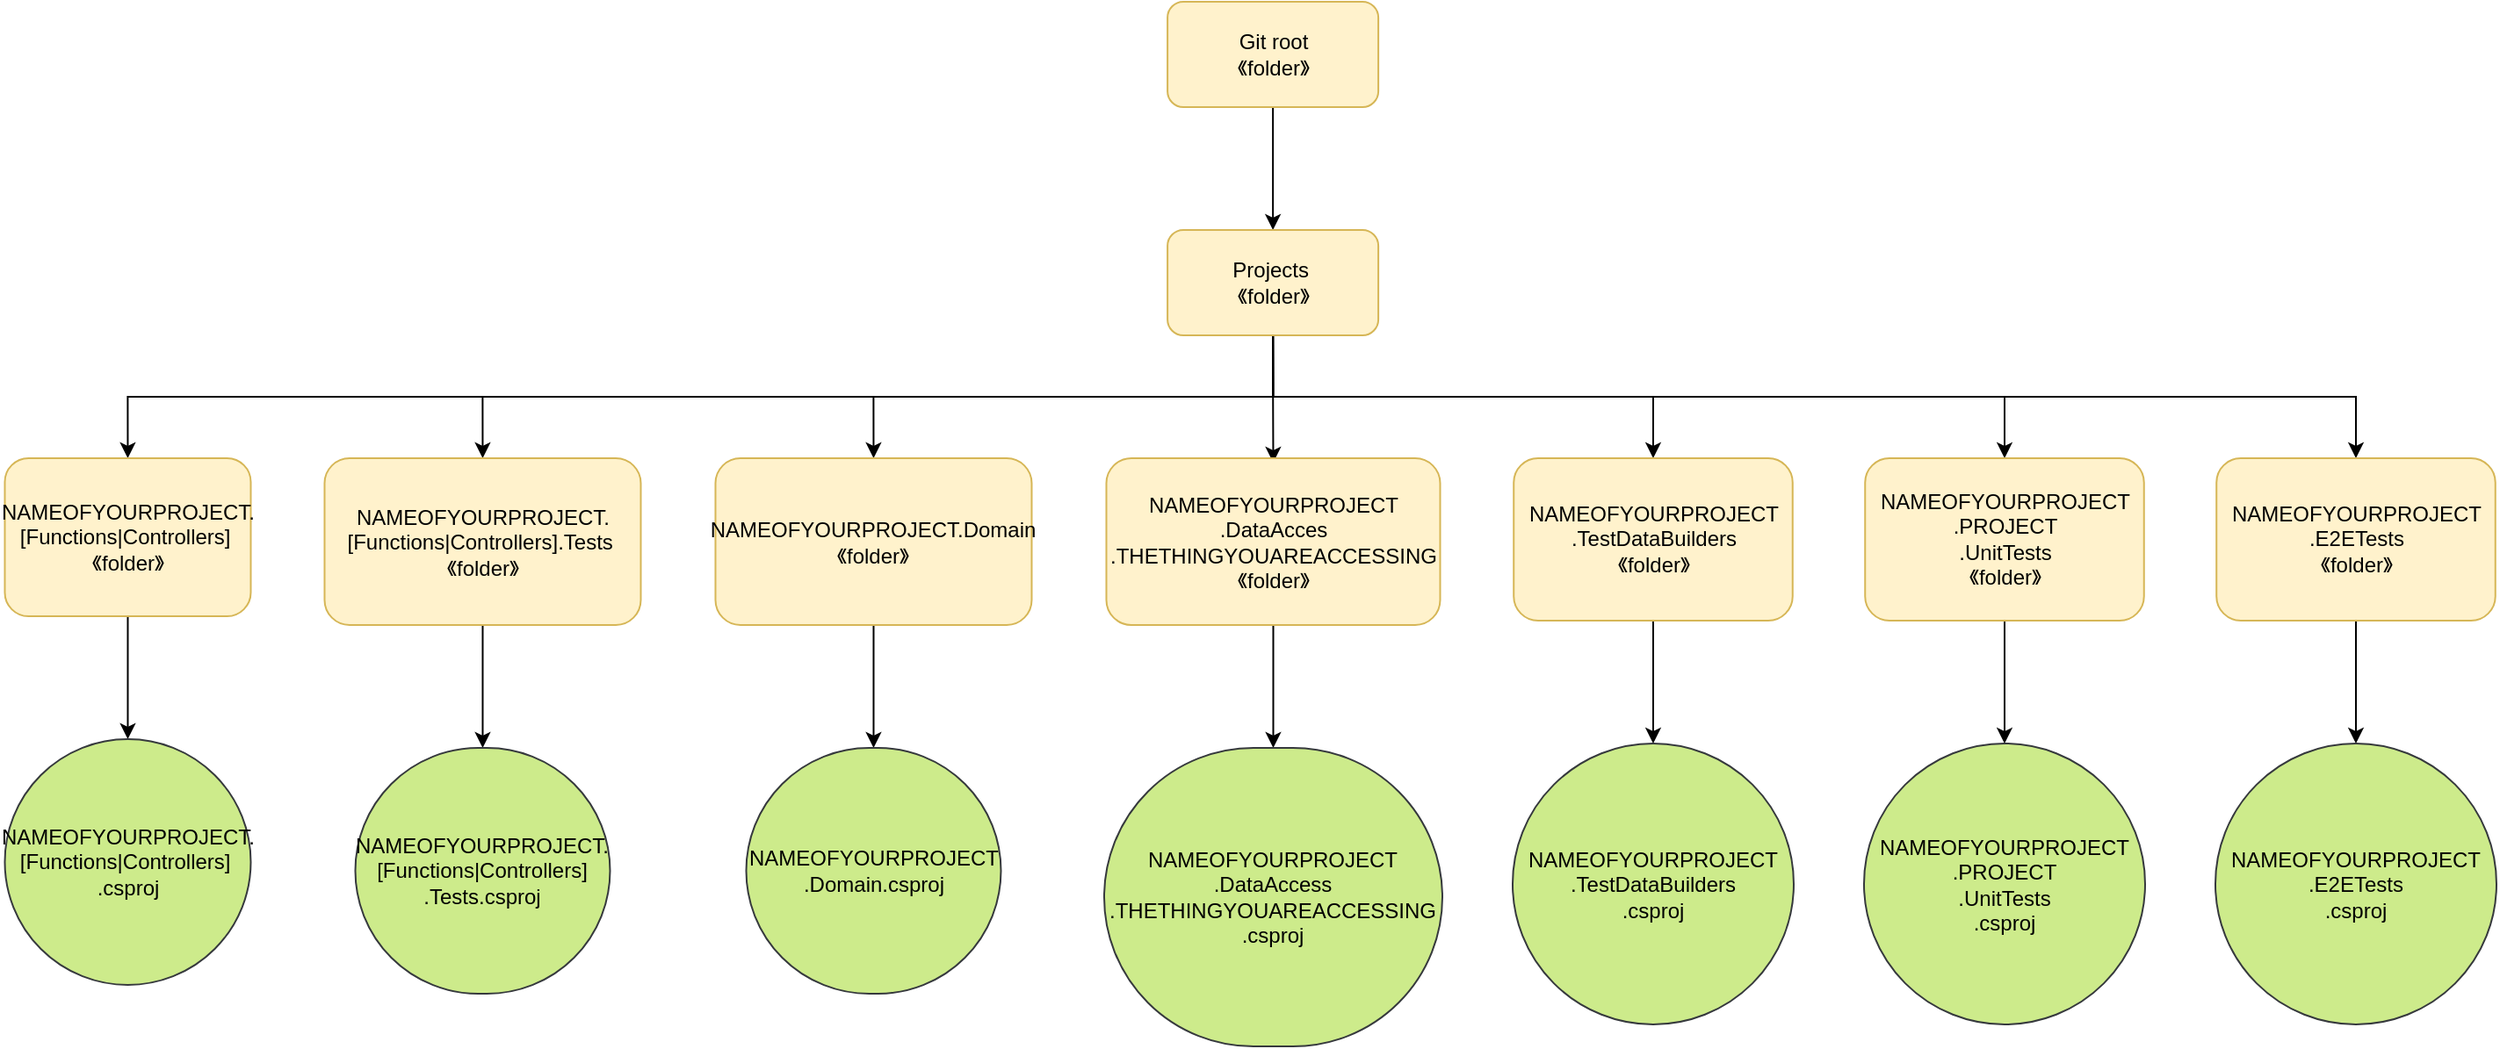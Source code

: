 <mxfile version="14.2.9" type="github">
  <diagram id="prtHgNgQTEPvFCAcTncT" name="Page-1">
    <mxGraphModel dx="867" dy="491" grid="1" gridSize="10" guides="1" tooltips="1" connect="1" arrows="1" fold="1" page="1" pageScale="1" pageWidth="827" pageHeight="1169" background="#ffffff" math="0" shadow="0">
      <root>
        <mxCell id="0" />
        <mxCell id="1" parent="0" />
        <mxCell id="NEZ7RZ7i4HVP9aI7dhXX-5" style="edgeStyle=orthogonalEdgeStyle;rounded=0;orthogonalLoop=1;jettySize=auto;html=1;orthogonal=1;" parent="1" source="NEZ7RZ7i4HVP9aI7dhXX-1" target="NEZ7RZ7i4HVP9aI7dhXX-3" edge="1">
          <mxGeometry relative="1" as="geometry" />
        </mxCell>
        <mxCell id="NEZ7RZ7i4HVP9aI7dhXX-1" value="Git root &lt;br&gt;《folder》" style="rounded=1;whiteSpace=wrap;html=1;fillColor=#fff2cc;strokeColor=#d6b656;" parent="1" vertex="1">
          <mxGeometry x="1297.557" width="120" height="60" as="geometry" />
        </mxCell>
        <mxCell id="NEZ7RZ7i4HVP9aI7dhXX-7" value="" style="edgeStyle=orthogonalEdgeStyle;orthogonalLoop=1;jettySize=auto;html=1;orthogonal=1;entryX=0.5;entryY=0;entryDx=0;entryDy=0;jumpStyle=none;rounded=0;snapToPoint=1;bendable=0;noJump=0;exitX=0.5;exitY=1;exitDx=0;exitDy=0;" parent="1" source="NEZ7RZ7i4HVP9aI7dhXX-3" target="NEZ7RZ7i4HVP9aI7dhXX-4" edge="1">
          <mxGeometry relative="1" as="geometry" />
        </mxCell>
        <mxCell id="NEZ7RZ7i4HVP9aI7dhXX-9" style="edgeStyle=orthogonalEdgeStyle;rounded=0;orthogonalLoop=1;jettySize=auto;html=1;entryX=0.5;entryY=0;entryDx=0;entryDy=0;orthogonal=1;exitX=0.5;exitY=1;exitDx=0;exitDy=0;" parent="1" source="NEZ7RZ7i4HVP9aI7dhXX-3" target="NEZ7RZ7i4HVP9aI7dhXX-8" edge="1">
          <mxGeometry relative="1" as="geometry" />
        </mxCell>
        <mxCell id="NEZ7RZ7i4HVP9aI7dhXX-18" style="edgeStyle=orthogonalEdgeStyle;rounded=0;orthogonalLoop=1;jettySize=auto;html=1;entryX=0.5;entryY=0;entryDx=0;entryDy=0;exitX=0.5;exitY=1;exitDx=0;exitDy=0;orthogonal=1;" parent="1" source="NEZ7RZ7i4HVP9aI7dhXX-3" target="NEZ7RZ7i4HVP9aI7dhXX-16" edge="1">
          <mxGeometry relative="1" as="geometry" />
        </mxCell>
        <mxCell id="NEZ7RZ7i4HVP9aI7dhXX-24" style="edgeStyle=orthogonalEdgeStyle;rounded=0;orthogonalLoop=1;jettySize=auto;html=1;entryX=0.5;entryY=0.026;entryDx=0;entryDy=0;entryPerimeter=0;exitX=0.5;exitY=1;exitDx=0;exitDy=0;orthogonal=1;" parent="1" source="NEZ7RZ7i4HVP9aI7dhXX-3" target="NEZ7RZ7i4HVP9aI7dhXX-21" edge="1">
          <mxGeometry relative="1" as="geometry">
            <mxPoint x="200" y="180" as="sourcePoint" />
            <mxPoint x="710" y="210" as="targetPoint" />
          </mxGeometry>
        </mxCell>
        <mxCell id="sw0Yx1cx7FWXNq0BttTU-4" style="edgeStyle=orthogonalEdgeStyle;rounded=0;orthogonalLoop=1;jettySize=auto;html=1;entryX=0.5;entryY=0;entryDx=0;entryDy=0;exitX=0.5;exitY=1;exitDx=0;exitDy=0;orthogonal=1;" edge="1" parent="1" source="NEZ7RZ7i4HVP9aI7dhXX-3" target="sw0Yx1cx7FWXNq0BttTU-1">
          <mxGeometry relative="1" as="geometry" />
        </mxCell>
        <mxCell id="sw0Yx1cx7FWXNq0BttTU-8" style="edgeStyle=orthogonalEdgeStyle;rounded=0;orthogonalLoop=1;jettySize=auto;html=1;exitX=0.5;exitY=1;exitDx=0;exitDy=0;orthogonal=1;" edge="1" parent="1" source="NEZ7RZ7i4HVP9aI7dhXX-3" target="sw0Yx1cx7FWXNq0BttTU-5">
          <mxGeometry relative="1" as="geometry" />
        </mxCell>
        <mxCell id="sw0Yx1cx7FWXNq0BttTU-12" style="edgeStyle=orthogonalEdgeStyle;rounded=0;orthogonalLoop=1;jettySize=auto;html=1;exitX=0.5;exitY=1;exitDx=0;exitDy=0;orthogonal=1;" edge="1" parent="1" source="NEZ7RZ7i4HVP9aI7dhXX-3" target="sw0Yx1cx7FWXNq0BttTU-9">
          <mxGeometry relative="1" as="geometry" />
        </mxCell>
        <mxCell id="NEZ7RZ7i4HVP9aI7dhXX-3" value="Projects&amp;nbsp;&lt;br&gt;《folder》" style="rounded=1;whiteSpace=wrap;html=1;fillColor=#fff2cc;strokeColor=#d6b656;" parent="1" vertex="1">
          <mxGeometry x="1297.557" y="130" width="120" height="60" as="geometry" />
        </mxCell>
        <mxCell id="NEZ7RZ7i4HVP9aI7dhXX-11" style="edgeStyle=orthogonalEdgeStyle;rounded=0;orthogonalLoop=1;jettySize=auto;html=1;orthogonal=1;" parent="1" source="NEZ7RZ7i4HVP9aI7dhXX-4" target="NEZ7RZ7i4HVP9aI7dhXX-10" edge="1">
          <mxGeometry relative="1" as="geometry" />
        </mxCell>
        <mxCell id="NEZ7RZ7i4HVP9aI7dhXX-4" value="NAMEOFYOURPROJECT.[Functions|Controllers]&amp;nbsp;&lt;br&gt;《folder》" style="rounded=1;whiteSpace=wrap;html=1;fillColor=#fff2cc;strokeColor=#d6b656;" parent="1" vertex="1">
          <mxGeometry x="635.744" y="260" width="140" height="90" as="geometry" />
        </mxCell>
        <mxCell id="NEZ7RZ7i4HVP9aI7dhXX-15" style="edgeStyle=orthogonalEdgeStyle;rounded=0;orthogonalLoop=1;jettySize=auto;html=1;entryX=0.5;entryY=0;entryDx=0;entryDy=0;orthogonal=1;" parent="1" source="NEZ7RZ7i4HVP9aI7dhXX-8" target="NEZ7RZ7i4HVP9aI7dhXX-12" edge="1">
          <mxGeometry relative="1" as="geometry" />
        </mxCell>
        <mxCell id="NEZ7RZ7i4HVP9aI7dhXX-8" value="NAMEOFYOURPROJECT.[Functions|Controllers].Tests&amp;nbsp;&lt;br&gt;《folder》" style="rounded=1;whiteSpace=wrap;html=1;fillColor=#fff2cc;strokeColor=#d6b656;treeMoving=0;deletable=0;treeFolding=0;comic=0;autosize=0;" parent="1" vertex="1">
          <mxGeometry x="817.744" y="260" width="180" height="95" as="geometry" />
        </mxCell>
        <mxCell id="NEZ7RZ7i4HVP9aI7dhXX-10" value="NAMEOFYOURPROJECT.[Functions|Controllers]&amp;nbsp;&lt;br&gt;.csproj" style="rounded=1;whiteSpace=wrap;html=1;fillColor=#cdeb8b;strokeColor=#36393d;arcSize=50;" parent="1" vertex="1">
          <mxGeometry x="635.744" y="420" width="140" height="140" as="geometry" />
        </mxCell>
        <mxCell id="NEZ7RZ7i4HVP9aI7dhXX-12" value="NAMEOFYOURPROJECT.[Functions|Controllers]&lt;br&gt;.Tests.csproj" style="rounded=1;whiteSpace=wrap;html=1;fillColor=#cdeb8b;strokeColor=#36393d;treeMoving=0;deletable=0;treeFolding=0;comic=0;autosize=0;arcSize=50;" parent="1" vertex="1">
          <mxGeometry x="835.244" y="425" width="145" height="140" as="geometry" />
        </mxCell>
        <mxCell id="NEZ7RZ7i4HVP9aI7dhXX-20" style="edgeStyle=orthogonalEdgeStyle;rounded=0;orthogonalLoop=1;jettySize=auto;html=1;entryX=0.5;entryY=0;entryDx=0;entryDy=0;orthogonal=1;exitX=0.5;exitY=1;exitDx=0;exitDy=0;" parent="1" source="NEZ7RZ7i4HVP9aI7dhXX-16" target="NEZ7RZ7i4HVP9aI7dhXX-17" edge="1">
          <mxGeometry relative="1" as="geometry" />
        </mxCell>
        <mxCell id="NEZ7RZ7i4HVP9aI7dhXX-16" value="NAMEOFYOURPROJECT.Domain&lt;br&gt;《folder》" style="rounded=1;whiteSpace=wrap;html=1;fillColor=#fff2cc;strokeColor=#d6b656;treeMoving=0;deletable=0;treeFolding=0;comic=0;autosize=0;" parent="1" vertex="1">
          <mxGeometry x="1040.244" y="260" width="180" height="95" as="geometry" />
        </mxCell>
        <mxCell id="NEZ7RZ7i4HVP9aI7dhXX-17" value="NAMEOFYOURPROJECT&lt;br&gt;.Domain.csproj" style="rounded=1;whiteSpace=wrap;html=1;fillColor=#cdeb8b;strokeColor=#36393d;treeMoving=0;deletable=0;treeFolding=0;comic=0;autosize=0;arcSize=50;" parent="1" vertex="1">
          <mxGeometry x="1057.744" y="425" width="145" height="140" as="geometry" />
        </mxCell>
        <mxCell id="NEZ7RZ7i4HVP9aI7dhXX-23" style="edgeStyle=orthogonalEdgeStyle;rounded=0;orthogonalLoop=1;jettySize=auto;html=1;entryX=0.5;entryY=0;entryDx=0;entryDy=0;orthogonal=1;exitX=0.5;exitY=1;exitDx=0;exitDy=0;" parent="1" source="NEZ7RZ7i4HVP9aI7dhXX-21" target="NEZ7RZ7i4HVP9aI7dhXX-22" edge="1">
          <mxGeometry relative="1" as="geometry" />
        </mxCell>
        <mxCell id="NEZ7RZ7i4HVP9aI7dhXX-21" value="NAMEOFYOURPROJECT&lt;br&gt;.DataAcces&lt;br&gt;.THETHINGYOUAREACCESSING&lt;br&gt;《folder》" style="rounded=1;whiteSpace=wrap;html=1;fillColor=#fff2cc;strokeColor=#d6b656;treeMoving=0;deletable=0;treeFolding=0;comic=0;autosize=0;" parent="1" vertex="1">
          <mxGeometry x="1262.744" y="260" width="190" height="95" as="geometry" />
        </mxCell>
        <mxCell id="NEZ7RZ7i4HVP9aI7dhXX-22" value="NAMEOFYOURPROJECT&lt;br&gt;.DataAccess&lt;br&gt;.THETHINGYOUAREACCESSING&lt;br&gt;.csproj" style="rounded=1;whiteSpace=wrap;html=1;fillColor=#cdeb8b;strokeColor=#36393d;treeMoving=0;deletable=0;treeFolding=0;comic=0;autosize=0;arcSize=50;" parent="1" vertex="1">
          <mxGeometry x="1261.494" y="425" width="192.5" height="170" as="geometry" />
        </mxCell>
        <mxCell id="sw0Yx1cx7FWXNq0BttTU-3" style="edgeStyle=orthogonalEdgeStyle;rounded=0;orthogonalLoop=1;jettySize=auto;html=1;entryX=0.5;entryY=0;entryDx=0;entryDy=0;orthogonal=1;exitX=0.5;exitY=1;exitDx=0;exitDy=0;" edge="1" parent="1" source="sw0Yx1cx7FWXNq0BttTU-1" target="sw0Yx1cx7FWXNq0BttTU-2">
          <mxGeometry relative="1" as="geometry" />
        </mxCell>
        <mxCell id="sw0Yx1cx7FWXNq0BttTU-1" value="NAMEOFYOURPROJECT&lt;br&gt;.TestDataBuilders&lt;br&gt;《folder》" style="rounded=1;whiteSpace=wrap;html=1;fillColor=#fff2cc;strokeColor=#d6b656;treeMoving=0;deletable=0;treeFolding=0;comic=0;autosize=0;" vertex="1" parent="1">
          <mxGeometry x="1494.619" y="260" width="158.75" height="92.5" as="geometry" />
        </mxCell>
        <mxCell id="sw0Yx1cx7FWXNq0BttTU-2" value="NAMEOFYOURPROJECT&lt;br&gt;.TestDataBuilders&lt;br&gt;.csproj" style="rounded=1;whiteSpace=wrap;html=1;fillColor=#cdeb8b;strokeColor=#36393d;treeMoving=0;deletable=0;treeFolding=0;comic=0;autosize=0;arcSize=50;" vertex="1" parent="1">
          <mxGeometry x="1493.994" y="422.5" width="160" height="160" as="geometry" />
        </mxCell>
        <mxCell id="sw0Yx1cx7FWXNq0BttTU-7" style="edgeStyle=orthogonalEdgeStyle;rounded=0;orthogonalLoop=1;jettySize=auto;html=1;entryX=0.5;entryY=0;entryDx=0;entryDy=0;orthogonal=1;" edge="1" parent="1" source="sw0Yx1cx7FWXNq0BttTU-5" target="sw0Yx1cx7FWXNq0BttTU-6">
          <mxGeometry relative="1" as="geometry" />
        </mxCell>
        <mxCell id="sw0Yx1cx7FWXNq0BttTU-5" value="NAMEOFYOURPROJECT&lt;br&gt;&lt;div&gt;.PROJECT&lt;/div&gt;&lt;div&gt;.UnitTests&lt;br&gt;&lt;/div&gt;《folder》" style="rounded=1;whiteSpace=wrap;html=1;fillColor=#fff2cc;strokeColor=#d6b656;treeMoving=0;deletable=0;treeFolding=0;comic=0;autosize=0;" vertex="1" parent="1">
          <mxGeometry x="1694.619" y="260" width="158.75" height="92.5" as="geometry" />
        </mxCell>
        <mxCell id="sw0Yx1cx7FWXNq0BttTU-6" value="NAMEOFYOURPROJECT&lt;br&gt;&lt;div&gt;.PROJECT&lt;/div&gt;.UnitTests&lt;br&gt;.csproj" style="rounded=1;whiteSpace=wrap;html=1;fillColor=#cdeb8b;strokeColor=#36393d;treeMoving=0;deletable=0;treeFolding=0;comic=0;autosize=0;arcSize=50;" vertex="1" parent="1">
          <mxGeometry x="1693.994" y="422.5" width="160" height="160" as="geometry" />
        </mxCell>
        <mxCell id="sw0Yx1cx7FWXNq0BttTU-11" style="edgeStyle=orthogonalEdgeStyle;rounded=0;orthogonalLoop=1;jettySize=auto;html=1;entryX=0.5;entryY=0;entryDx=0;entryDy=0;orthogonal=1;" edge="1" parent="1" source="sw0Yx1cx7FWXNq0BttTU-9" target="sw0Yx1cx7FWXNq0BttTU-10">
          <mxGeometry relative="1" as="geometry" />
        </mxCell>
        <mxCell id="sw0Yx1cx7FWXNq0BttTU-9" value="NAMEOFYOURPROJECT&lt;br&gt;&lt;div&gt;.E2ETests&lt;/div&gt;《folder》" style="rounded=1;whiteSpace=wrap;html=1;fillColor=#fff2cc;strokeColor=#d6b656;treeMoving=0;deletable=0;treeFolding=0;comic=0;autosize=0;" vertex="1" parent="1">
          <mxGeometry x="1894.619" y="260" width="158.75" height="92.5" as="geometry" />
        </mxCell>
        <mxCell id="sw0Yx1cx7FWXNq0BttTU-10" value="NAMEOFYOURPROJECT&lt;br&gt;&lt;div&gt;.E2ETests&lt;br&gt;&lt;/div&gt;.csproj" style="rounded=1;whiteSpace=wrap;html=1;fillColor=#cdeb8b;strokeColor=#36393d;treeMoving=0;deletable=0;treeFolding=0;comic=0;autosize=0;arcSize=50;" vertex="1" parent="1">
          <mxGeometry x="1893.994" y="422.5" width="160" height="160" as="geometry" />
        </mxCell>
      </root>
    </mxGraphModel>
  </diagram>
</mxfile>
